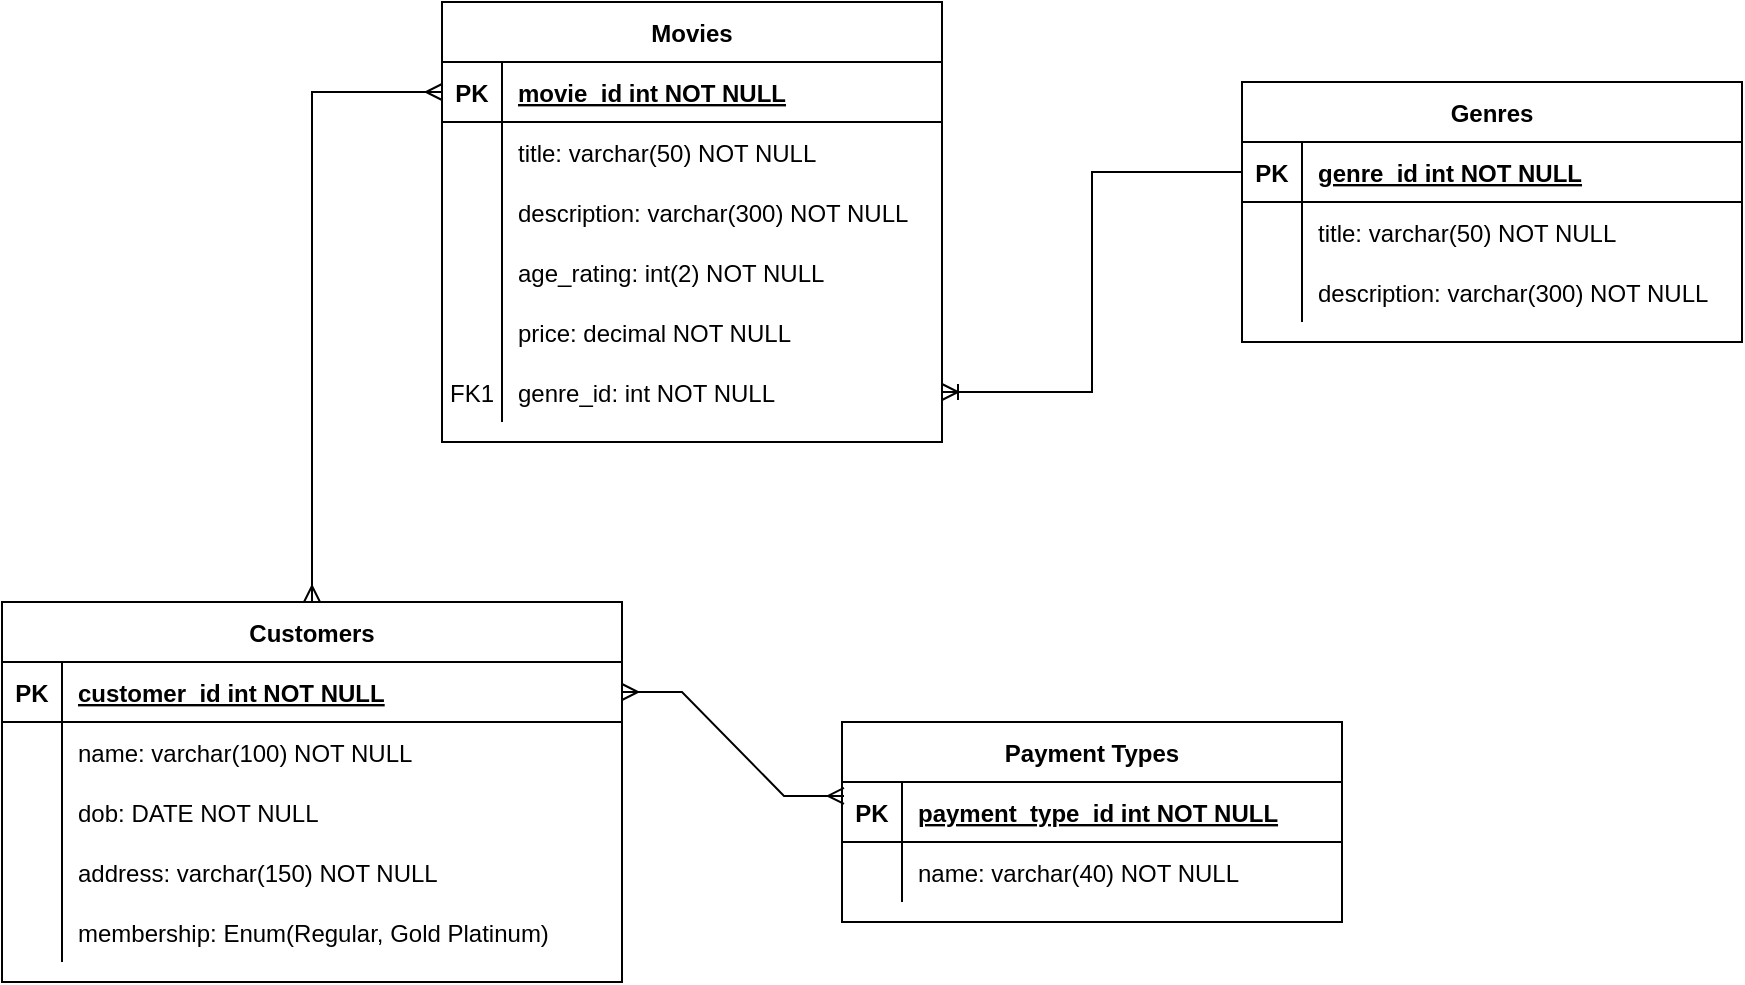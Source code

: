 <mxfile version="20.8.16" type="device"><diagram name="Page-1" id="dxxxhPjWV8Elqnmkk5Bg"><mxGraphModel dx="794" dy="563" grid="1" gridSize="10" guides="1" tooltips="1" connect="1" arrows="1" fold="1" page="1" pageScale="1" pageWidth="827" pageHeight="1169" math="0" shadow="0"><root><mxCell id="0"/><mxCell id="1" parent="0"/><mxCell id="mWo7xoYOOCuQiytI60BP-1" value="Movies" style="shape=table;startSize=30;container=1;collapsible=1;childLayout=tableLayout;fixedRows=1;rowLines=0;fontStyle=1;align=center;resizeLast=1;" parent="1" vertex="1"><mxGeometry x="470" y="400" width="250" height="220" as="geometry"/></mxCell><mxCell id="mWo7xoYOOCuQiytI60BP-2" value="" style="shape=partialRectangle;collapsible=0;dropTarget=0;pointerEvents=0;fillColor=none;points=[[0,0.5],[1,0.5]];portConstraint=eastwest;top=0;left=0;right=0;bottom=1;" parent="mWo7xoYOOCuQiytI60BP-1" vertex="1"><mxGeometry y="30" width="250" height="30" as="geometry"/></mxCell><mxCell id="mWo7xoYOOCuQiytI60BP-3" value="PK" style="shape=partialRectangle;overflow=hidden;connectable=0;fillColor=none;top=0;left=0;bottom=0;right=0;fontStyle=1;" parent="mWo7xoYOOCuQiytI60BP-2" vertex="1"><mxGeometry width="30" height="30" as="geometry"><mxRectangle width="30" height="30" as="alternateBounds"/></mxGeometry></mxCell><mxCell id="mWo7xoYOOCuQiytI60BP-4" value="movie_id int NOT NULL " style="shape=partialRectangle;overflow=hidden;connectable=0;fillColor=none;top=0;left=0;bottom=0;right=0;align=left;spacingLeft=6;fontStyle=5;" parent="mWo7xoYOOCuQiytI60BP-2" vertex="1"><mxGeometry x="30" width="220" height="30" as="geometry"><mxRectangle width="220" height="30" as="alternateBounds"/></mxGeometry></mxCell><mxCell id="mWo7xoYOOCuQiytI60BP-5" value="" style="shape=partialRectangle;collapsible=0;dropTarget=0;pointerEvents=0;fillColor=none;points=[[0,0.5],[1,0.5]];portConstraint=eastwest;top=0;left=0;right=0;bottom=0;" parent="mWo7xoYOOCuQiytI60BP-1" vertex="1"><mxGeometry y="60" width="250" height="30" as="geometry"/></mxCell><mxCell id="mWo7xoYOOCuQiytI60BP-6" value="" style="shape=partialRectangle;overflow=hidden;connectable=0;fillColor=none;top=0;left=0;bottom=0;right=0;" parent="mWo7xoYOOCuQiytI60BP-5" vertex="1"><mxGeometry width="30" height="30" as="geometry"><mxRectangle width="30" height="30" as="alternateBounds"/></mxGeometry></mxCell><mxCell id="mWo7xoYOOCuQiytI60BP-7" value="title: varchar(50) NOT NULL" style="shape=partialRectangle;overflow=hidden;connectable=0;fillColor=none;top=0;left=0;bottom=0;right=0;align=left;spacingLeft=6;" parent="mWo7xoYOOCuQiytI60BP-5" vertex="1"><mxGeometry x="30" width="220" height="30" as="geometry"><mxRectangle width="220" height="30" as="alternateBounds"/></mxGeometry></mxCell><mxCell id="mWo7xoYOOCuQiytI60BP-8" value="" style="shape=partialRectangle;collapsible=0;dropTarget=0;pointerEvents=0;fillColor=none;points=[[0,0.5],[1,0.5]];portConstraint=eastwest;top=0;left=0;right=0;bottom=0;" parent="mWo7xoYOOCuQiytI60BP-1" vertex="1"><mxGeometry y="90" width="250" height="30" as="geometry"/></mxCell><mxCell id="mWo7xoYOOCuQiytI60BP-9" value="" style="shape=partialRectangle;overflow=hidden;connectable=0;fillColor=none;top=0;left=0;bottom=0;right=0;" parent="mWo7xoYOOCuQiytI60BP-8" vertex="1"><mxGeometry width="30" height="30" as="geometry"><mxRectangle width="30" height="30" as="alternateBounds"/></mxGeometry></mxCell><mxCell id="mWo7xoYOOCuQiytI60BP-10" value="description: varchar(300) NOT NULL" style="shape=partialRectangle;overflow=hidden;connectable=0;fillColor=none;top=0;left=0;bottom=0;right=0;align=left;spacingLeft=6;" parent="mWo7xoYOOCuQiytI60BP-8" vertex="1"><mxGeometry x="30" width="220" height="30" as="geometry"><mxRectangle width="220" height="30" as="alternateBounds"/></mxGeometry></mxCell><mxCell id="mWo7xoYOOCuQiytI60BP-11" value="" style="shape=partialRectangle;collapsible=0;dropTarget=0;pointerEvents=0;fillColor=none;points=[[0,0.5],[1,0.5]];portConstraint=eastwest;top=0;left=0;right=0;bottom=0;" parent="mWo7xoYOOCuQiytI60BP-1" vertex="1"><mxGeometry y="120" width="250" height="30" as="geometry"/></mxCell><mxCell id="mWo7xoYOOCuQiytI60BP-12" value="" style="shape=partialRectangle;overflow=hidden;connectable=0;fillColor=none;top=0;left=0;bottom=0;right=0;" parent="mWo7xoYOOCuQiytI60BP-11" vertex="1"><mxGeometry width="30" height="30" as="geometry"><mxRectangle width="30" height="30" as="alternateBounds"/></mxGeometry></mxCell><mxCell id="mWo7xoYOOCuQiytI60BP-13" value="age_rating: int(2) NOT NULL" style="shape=partialRectangle;overflow=hidden;connectable=0;fillColor=none;top=0;left=0;bottom=0;right=0;align=left;spacingLeft=6;" parent="mWo7xoYOOCuQiytI60BP-11" vertex="1"><mxGeometry x="30" width="220" height="30" as="geometry"><mxRectangle width="220" height="30" as="alternateBounds"/></mxGeometry></mxCell><mxCell id="mWo7xoYOOCuQiytI60BP-14" value="" style="shape=partialRectangle;collapsible=0;dropTarget=0;pointerEvents=0;fillColor=none;points=[[0,0.5],[1,0.5]];portConstraint=eastwest;top=0;left=0;right=0;bottom=0;" parent="mWo7xoYOOCuQiytI60BP-1" vertex="1"><mxGeometry y="150" width="250" height="30" as="geometry"/></mxCell><mxCell id="mWo7xoYOOCuQiytI60BP-15" value="" style="shape=partialRectangle;overflow=hidden;connectable=0;fillColor=none;top=0;left=0;bottom=0;right=0;" parent="mWo7xoYOOCuQiytI60BP-14" vertex="1"><mxGeometry width="30" height="30" as="geometry"><mxRectangle width="30" height="30" as="alternateBounds"/></mxGeometry></mxCell><mxCell id="mWo7xoYOOCuQiytI60BP-16" value="price: decimal NOT NULL" style="shape=partialRectangle;overflow=hidden;connectable=0;fillColor=none;top=0;left=0;bottom=0;right=0;align=left;spacingLeft=6;" parent="mWo7xoYOOCuQiytI60BP-14" vertex="1"><mxGeometry x="30" width="220" height="30" as="geometry"><mxRectangle width="220" height="30" as="alternateBounds"/></mxGeometry></mxCell><mxCell id="mWo7xoYOOCuQiytI60BP-17" value="" style="shape=partialRectangle;collapsible=0;dropTarget=0;pointerEvents=0;fillColor=none;points=[[0,0.5],[1,0.5]];portConstraint=eastwest;top=0;left=0;right=0;bottom=0;" parent="mWo7xoYOOCuQiytI60BP-1" vertex="1"><mxGeometry y="180" width="250" height="30" as="geometry"/></mxCell><mxCell id="mWo7xoYOOCuQiytI60BP-18" value="FK1" style="shape=partialRectangle;overflow=hidden;connectable=0;fillColor=none;top=0;left=0;bottom=0;right=0;" parent="mWo7xoYOOCuQiytI60BP-17" vertex="1"><mxGeometry width="30" height="30" as="geometry"><mxRectangle width="30" height="30" as="alternateBounds"/></mxGeometry></mxCell><mxCell id="mWo7xoYOOCuQiytI60BP-19" value="genre_id: int NOT NULL" style="shape=partialRectangle;overflow=hidden;connectable=0;fillColor=none;top=0;left=0;bottom=0;right=0;align=left;spacingLeft=6;" parent="mWo7xoYOOCuQiytI60BP-17" vertex="1"><mxGeometry x="30" width="220" height="30" as="geometry"><mxRectangle width="220" height="30" as="alternateBounds"/></mxGeometry></mxCell><mxCell id="mWo7xoYOOCuQiytI60BP-20" value="Genres" style="shape=table;startSize=30;container=1;collapsible=1;childLayout=tableLayout;fixedRows=1;rowLines=0;fontStyle=1;align=center;resizeLast=1;" parent="1" vertex="1"><mxGeometry x="870" y="440" width="250" height="130" as="geometry"/></mxCell><mxCell id="mWo7xoYOOCuQiytI60BP-21" value="" style="shape=partialRectangle;collapsible=0;dropTarget=0;pointerEvents=0;fillColor=none;points=[[0,0.5],[1,0.5]];portConstraint=eastwest;top=0;left=0;right=0;bottom=1;" parent="mWo7xoYOOCuQiytI60BP-20" vertex="1"><mxGeometry y="30" width="250" height="30" as="geometry"/></mxCell><mxCell id="mWo7xoYOOCuQiytI60BP-22" value="PK" style="shape=partialRectangle;overflow=hidden;connectable=0;fillColor=none;top=0;left=0;bottom=0;right=0;fontStyle=1;" parent="mWo7xoYOOCuQiytI60BP-21" vertex="1"><mxGeometry width="30" height="30" as="geometry"><mxRectangle width="30" height="30" as="alternateBounds"/></mxGeometry></mxCell><mxCell id="mWo7xoYOOCuQiytI60BP-23" value="genre_id int NOT NULL " style="shape=partialRectangle;overflow=hidden;connectable=0;fillColor=none;top=0;left=0;bottom=0;right=0;align=left;spacingLeft=6;fontStyle=5;" parent="mWo7xoYOOCuQiytI60BP-21" vertex="1"><mxGeometry x="30" width="220" height="30" as="geometry"><mxRectangle width="220" height="30" as="alternateBounds"/></mxGeometry></mxCell><mxCell id="mWo7xoYOOCuQiytI60BP-24" value="" style="shape=partialRectangle;collapsible=0;dropTarget=0;pointerEvents=0;fillColor=none;points=[[0,0.5],[1,0.5]];portConstraint=eastwest;top=0;left=0;right=0;bottom=0;" parent="mWo7xoYOOCuQiytI60BP-20" vertex="1"><mxGeometry y="60" width="250" height="30" as="geometry"/></mxCell><mxCell id="mWo7xoYOOCuQiytI60BP-25" value="" style="shape=partialRectangle;overflow=hidden;connectable=0;fillColor=none;top=0;left=0;bottom=0;right=0;" parent="mWo7xoYOOCuQiytI60BP-24" vertex="1"><mxGeometry width="30" height="30" as="geometry"><mxRectangle width="30" height="30" as="alternateBounds"/></mxGeometry></mxCell><mxCell id="mWo7xoYOOCuQiytI60BP-26" value="title: varchar(50) NOT NULL" style="shape=partialRectangle;overflow=hidden;connectable=0;fillColor=none;top=0;left=0;bottom=0;right=0;align=left;spacingLeft=6;" parent="mWo7xoYOOCuQiytI60BP-24" vertex="1"><mxGeometry x="30" width="220" height="30" as="geometry"><mxRectangle width="220" height="30" as="alternateBounds"/></mxGeometry></mxCell><mxCell id="mWo7xoYOOCuQiytI60BP-27" value="" style="shape=partialRectangle;collapsible=0;dropTarget=0;pointerEvents=0;fillColor=none;points=[[0,0.5],[1,0.5]];portConstraint=eastwest;top=0;left=0;right=0;bottom=0;" parent="mWo7xoYOOCuQiytI60BP-20" vertex="1"><mxGeometry y="90" width="250" height="30" as="geometry"/></mxCell><mxCell id="mWo7xoYOOCuQiytI60BP-28" value="" style="shape=partialRectangle;overflow=hidden;connectable=0;fillColor=none;top=0;left=0;bottom=0;right=0;" parent="mWo7xoYOOCuQiytI60BP-27" vertex="1"><mxGeometry width="30" height="30" as="geometry"><mxRectangle width="30" height="30" as="alternateBounds"/></mxGeometry></mxCell><mxCell id="mWo7xoYOOCuQiytI60BP-29" value="description: varchar(300) NOT NULL" style="shape=partialRectangle;overflow=hidden;connectable=0;fillColor=none;top=0;left=0;bottom=0;right=0;align=left;spacingLeft=6;" parent="mWo7xoYOOCuQiytI60BP-27" vertex="1"><mxGeometry x="30" width="220" height="30" as="geometry"><mxRectangle width="220" height="30" as="alternateBounds"/></mxGeometry></mxCell><mxCell id="mWo7xoYOOCuQiytI60BP-30" value="" style="edgeStyle=orthogonalEdgeStyle;fontSize=12;html=1;endArrow=ERoneToMany;rounded=0;entryX=1;entryY=0.5;entryDx=0;entryDy=0;exitX=0;exitY=0.5;exitDx=0;exitDy=0;" parent="1" source="mWo7xoYOOCuQiytI60BP-21" target="mWo7xoYOOCuQiytI60BP-17" edge="1"><mxGeometry width="100" height="100" relative="1" as="geometry"><mxPoint x="750" y="670" as="sourcePoint"/><mxPoint x="850" y="570" as="targetPoint"/></mxGeometry></mxCell><mxCell id="mWo7xoYOOCuQiytI60BP-31" value="Customers" style="shape=table;startSize=30;container=1;collapsible=1;childLayout=tableLayout;fixedRows=1;rowLines=0;fontStyle=1;align=center;resizeLast=1;" parent="1" vertex="1"><mxGeometry x="250" y="700" width="310" height="190" as="geometry"/></mxCell><mxCell id="mWo7xoYOOCuQiytI60BP-32" value="" style="shape=partialRectangle;collapsible=0;dropTarget=0;pointerEvents=0;fillColor=none;points=[[0,0.5],[1,0.5]];portConstraint=eastwest;top=0;left=0;right=0;bottom=1;" parent="mWo7xoYOOCuQiytI60BP-31" vertex="1"><mxGeometry y="30" width="310" height="30" as="geometry"/></mxCell><mxCell id="mWo7xoYOOCuQiytI60BP-33" value="PK" style="shape=partialRectangle;overflow=hidden;connectable=0;fillColor=none;top=0;left=0;bottom=0;right=0;fontStyle=1;" parent="mWo7xoYOOCuQiytI60BP-32" vertex="1"><mxGeometry width="30" height="30" as="geometry"><mxRectangle width="30" height="30" as="alternateBounds"/></mxGeometry></mxCell><mxCell id="mWo7xoYOOCuQiytI60BP-34" value="customer_id int NOT NULL " style="shape=partialRectangle;overflow=hidden;connectable=0;fillColor=none;top=0;left=0;bottom=0;right=0;align=left;spacingLeft=6;fontStyle=5;" parent="mWo7xoYOOCuQiytI60BP-32" vertex="1"><mxGeometry x="30" width="280" height="30" as="geometry"><mxRectangle width="280" height="30" as="alternateBounds"/></mxGeometry></mxCell><mxCell id="mWo7xoYOOCuQiytI60BP-35" value="" style="shape=partialRectangle;collapsible=0;dropTarget=0;pointerEvents=0;fillColor=none;points=[[0,0.5],[1,0.5]];portConstraint=eastwest;top=0;left=0;right=0;bottom=0;" parent="mWo7xoYOOCuQiytI60BP-31" vertex="1"><mxGeometry y="60" width="310" height="30" as="geometry"/></mxCell><mxCell id="mWo7xoYOOCuQiytI60BP-36" value="" style="shape=partialRectangle;overflow=hidden;connectable=0;fillColor=none;top=0;left=0;bottom=0;right=0;" parent="mWo7xoYOOCuQiytI60BP-35" vertex="1"><mxGeometry width="30" height="30" as="geometry"><mxRectangle width="30" height="30" as="alternateBounds"/></mxGeometry></mxCell><mxCell id="mWo7xoYOOCuQiytI60BP-37" value="name: varchar(100) NOT NULL" style="shape=partialRectangle;overflow=hidden;connectable=0;fillColor=none;top=0;left=0;bottom=0;right=0;align=left;spacingLeft=6;" parent="mWo7xoYOOCuQiytI60BP-35" vertex="1"><mxGeometry x="30" width="280" height="30" as="geometry"><mxRectangle width="280" height="30" as="alternateBounds"/></mxGeometry></mxCell><mxCell id="mWo7xoYOOCuQiytI60BP-38" value="" style="shape=partialRectangle;collapsible=0;dropTarget=0;pointerEvents=0;fillColor=none;points=[[0,0.5],[1,0.5]];portConstraint=eastwest;top=0;left=0;right=0;bottom=0;" parent="mWo7xoYOOCuQiytI60BP-31" vertex="1"><mxGeometry y="90" width="310" height="30" as="geometry"/></mxCell><mxCell id="mWo7xoYOOCuQiytI60BP-39" value="" style="shape=partialRectangle;overflow=hidden;connectable=0;fillColor=none;top=0;left=0;bottom=0;right=0;" parent="mWo7xoYOOCuQiytI60BP-38" vertex="1"><mxGeometry width="30" height="30" as="geometry"><mxRectangle width="30" height="30" as="alternateBounds"/></mxGeometry></mxCell><mxCell id="mWo7xoYOOCuQiytI60BP-40" value="dob: DATE NOT NULL" style="shape=partialRectangle;overflow=hidden;connectable=0;fillColor=none;top=0;left=0;bottom=0;right=0;align=left;spacingLeft=6;" parent="mWo7xoYOOCuQiytI60BP-38" vertex="1"><mxGeometry x="30" width="280" height="30" as="geometry"><mxRectangle width="280" height="30" as="alternateBounds"/></mxGeometry></mxCell><mxCell id="mWo7xoYOOCuQiytI60BP-41" value="" style="shape=partialRectangle;collapsible=0;dropTarget=0;pointerEvents=0;fillColor=none;points=[[0,0.5],[1,0.5]];portConstraint=eastwest;top=0;left=0;right=0;bottom=0;" parent="mWo7xoYOOCuQiytI60BP-31" vertex="1"><mxGeometry y="120" width="310" height="30" as="geometry"/></mxCell><mxCell id="mWo7xoYOOCuQiytI60BP-42" value="" style="shape=partialRectangle;overflow=hidden;connectable=0;fillColor=none;top=0;left=0;bottom=0;right=0;" parent="mWo7xoYOOCuQiytI60BP-41" vertex="1"><mxGeometry width="30" height="30" as="geometry"><mxRectangle width="30" height="30" as="alternateBounds"/></mxGeometry></mxCell><mxCell id="mWo7xoYOOCuQiytI60BP-43" value="address: varchar(150) NOT NULL" style="shape=partialRectangle;overflow=hidden;connectable=0;fillColor=none;top=0;left=0;bottom=0;right=0;align=left;spacingLeft=6;" parent="mWo7xoYOOCuQiytI60BP-41" vertex="1"><mxGeometry x="30" width="280" height="30" as="geometry"><mxRectangle width="280" height="30" as="alternateBounds"/></mxGeometry></mxCell><mxCell id="mWo7xoYOOCuQiytI60BP-44" value="" style="shape=partialRectangle;collapsible=0;dropTarget=0;pointerEvents=0;fillColor=none;points=[[0,0.5],[1,0.5]];portConstraint=eastwest;top=0;left=0;right=0;bottom=0;" parent="mWo7xoYOOCuQiytI60BP-31" vertex="1"><mxGeometry y="150" width="310" height="30" as="geometry"/></mxCell><mxCell id="mWo7xoYOOCuQiytI60BP-45" value="" style="shape=partialRectangle;overflow=hidden;connectable=0;fillColor=none;top=0;left=0;bottom=0;right=0;" parent="mWo7xoYOOCuQiytI60BP-44" vertex="1"><mxGeometry width="30" height="30" as="geometry"><mxRectangle width="30" height="30" as="alternateBounds"/></mxGeometry></mxCell><mxCell id="mWo7xoYOOCuQiytI60BP-46" value="membership: Enum(Regular, Gold Platinum)" style="shape=partialRectangle;overflow=hidden;connectable=0;fillColor=none;top=0;left=0;bottom=0;right=0;align=left;spacingLeft=6;" parent="mWo7xoYOOCuQiytI60BP-44" vertex="1"><mxGeometry x="30" width="280" height="30" as="geometry"><mxRectangle width="280" height="30" as="alternateBounds"/></mxGeometry></mxCell><mxCell id="mWo7xoYOOCuQiytI60BP-47" value="Payment Types" style="shape=table;startSize=30;container=1;collapsible=1;childLayout=tableLayout;fixedRows=1;rowLines=0;fontStyle=1;align=center;resizeLast=1;" parent="1" vertex="1"><mxGeometry x="670" y="760" width="250" height="100" as="geometry"/></mxCell><mxCell id="mWo7xoYOOCuQiytI60BP-48" value="" style="shape=partialRectangle;collapsible=0;dropTarget=0;pointerEvents=0;fillColor=none;points=[[0,0.5],[1,0.5]];portConstraint=eastwest;top=0;left=0;right=0;bottom=1;" parent="mWo7xoYOOCuQiytI60BP-47" vertex="1"><mxGeometry y="30" width="250" height="30" as="geometry"/></mxCell><mxCell id="mWo7xoYOOCuQiytI60BP-49" value="PK" style="shape=partialRectangle;overflow=hidden;connectable=0;fillColor=none;top=0;left=0;bottom=0;right=0;fontStyle=1;" parent="mWo7xoYOOCuQiytI60BP-48" vertex="1"><mxGeometry width="30" height="30" as="geometry"><mxRectangle width="30" height="30" as="alternateBounds"/></mxGeometry></mxCell><mxCell id="mWo7xoYOOCuQiytI60BP-50" value="payment_type_id int NOT NULL " style="shape=partialRectangle;overflow=hidden;connectable=0;fillColor=none;top=0;left=0;bottom=0;right=0;align=left;spacingLeft=6;fontStyle=5;" parent="mWo7xoYOOCuQiytI60BP-48" vertex="1"><mxGeometry x="30" width="220" height="30" as="geometry"><mxRectangle width="220" height="30" as="alternateBounds"/></mxGeometry></mxCell><mxCell id="mWo7xoYOOCuQiytI60BP-51" value="" style="shape=partialRectangle;collapsible=0;dropTarget=0;pointerEvents=0;fillColor=none;points=[[0,0.5],[1,0.5]];portConstraint=eastwest;top=0;left=0;right=0;bottom=0;" parent="mWo7xoYOOCuQiytI60BP-47" vertex="1"><mxGeometry y="60" width="250" height="30" as="geometry"/></mxCell><mxCell id="mWo7xoYOOCuQiytI60BP-52" value="" style="shape=partialRectangle;overflow=hidden;connectable=0;fillColor=none;top=0;left=0;bottom=0;right=0;" parent="mWo7xoYOOCuQiytI60BP-51" vertex="1"><mxGeometry width="30" height="30" as="geometry"><mxRectangle width="30" height="30" as="alternateBounds"/></mxGeometry></mxCell><mxCell id="mWo7xoYOOCuQiytI60BP-53" value="name: varchar(40) NOT NULL" style="shape=partialRectangle;overflow=hidden;connectable=0;fillColor=none;top=0;left=0;bottom=0;right=0;align=left;spacingLeft=6;" parent="mWo7xoYOOCuQiytI60BP-51" vertex="1"><mxGeometry x="30" width="220" height="30" as="geometry"><mxRectangle width="220" height="30" as="alternateBounds"/></mxGeometry></mxCell><mxCell id="mWo7xoYOOCuQiytI60BP-80" value="" style="edgeStyle=orthogonalEdgeStyle;fontSize=12;html=1;endArrow=ERmany;startArrow=ERmany;rounded=0;entryX=0;entryY=0.5;entryDx=0;entryDy=0;exitX=0.5;exitY=0;exitDx=0;exitDy=0;" parent="1" source="mWo7xoYOOCuQiytI60BP-31" target="mWo7xoYOOCuQiytI60BP-2" edge="1"><mxGeometry width="100" height="100" relative="1" as="geometry"><mxPoint x="310" y="580" as="sourcePoint"/><mxPoint x="410" y="480" as="targetPoint"/></mxGeometry></mxCell><mxCell id="mWo7xoYOOCuQiytI60BP-81" value="" style="edgeStyle=entityRelationEdgeStyle;fontSize=12;html=1;endArrow=ERmany;startArrow=ERmany;rounded=0;entryX=0.004;entryY=0.233;entryDx=0;entryDy=0;entryPerimeter=0;exitX=1;exitY=0.5;exitDx=0;exitDy=0;" parent="1" source="mWo7xoYOOCuQiytI60BP-32" target="mWo7xoYOOCuQiytI60BP-48" edge="1"><mxGeometry width="100" height="100" relative="1" as="geometry"><mxPoint x="450" y="830" as="sourcePoint"/><mxPoint x="550" y="730" as="targetPoint"/></mxGeometry></mxCell></root></mxGraphModel></diagram></mxfile>